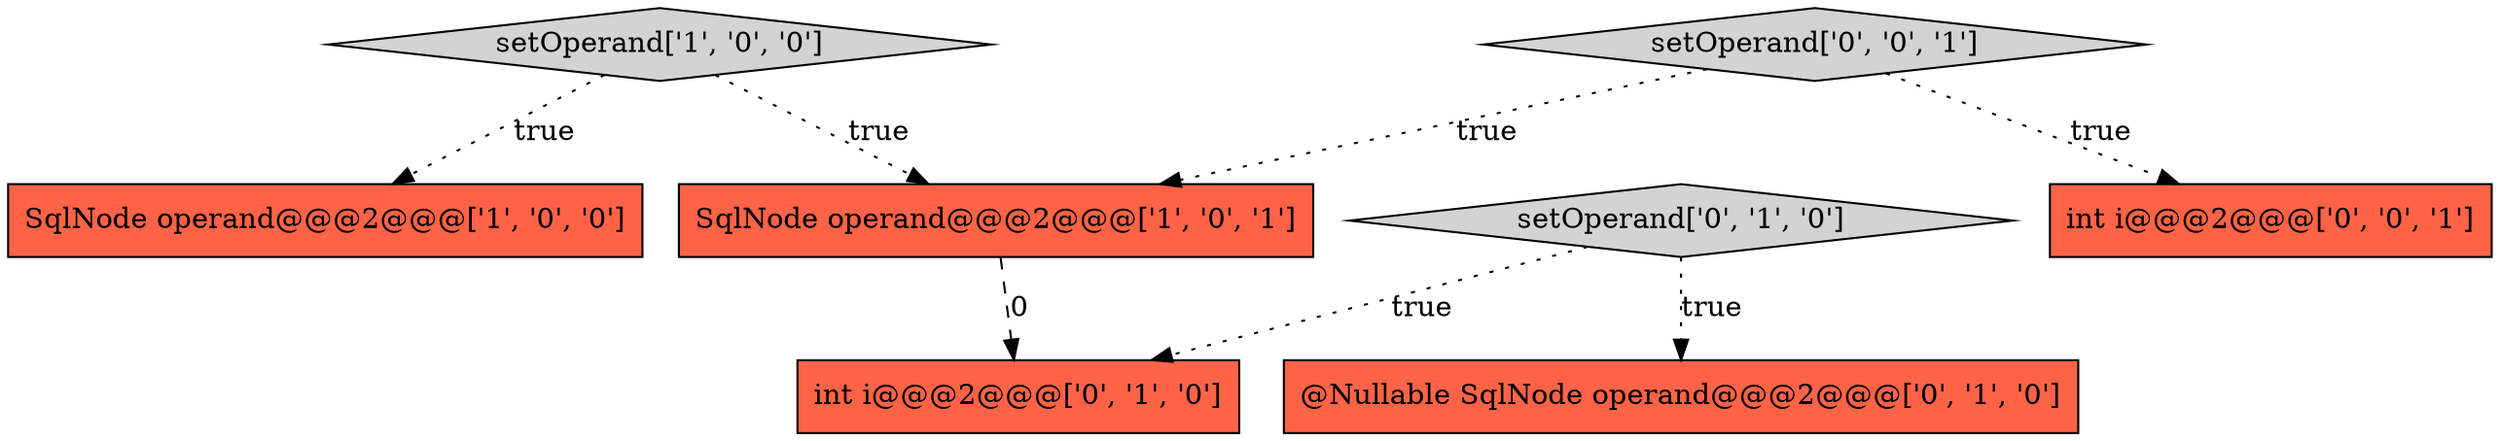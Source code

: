 digraph {
0 [style = filled, label = "setOperand['1', '0', '0']", fillcolor = lightgray, shape = diamond image = "AAA0AAABBB1BBB"];
7 [style = filled, label = "setOperand['0', '0', '1']", fillcolor = lightgray, shape = diamond image = "AAA0AAABBB3BBB"];
3 [style = filled, label = "setOperand['0', '1', '0']", fillcolor = lightgray, shape = diamond image = "AAA0AAABBB2BBB"];
5 [style = filled, label = "int i@@@2@@@['0', '1', '0']", fillcolor = tomato, shape = box image = "AAA1AAABBB2BBB"];
1 [style = filled, label = "SqlNode operand@@@2@@@['1', '0', '0']", fillcolor = tomato, shape = box image = "AAA0AAABBB1BBB"];
2 [style = filled, label = "SqlNode operand@@@2@@@['1', '0', '1']", fillcolor = tomato, shape = box image = "AAA0AAABBB1BBB"];
6 [style = filled, label = "int i@@@2@@@['0', '0', '1']", fillcolor = tomato, shape = box image = "AAA0AAABBB3BBB"];
4 [style = filled, label = "@Nullable SqlNode operand@@@2@@@['0', '1', '0']", fillcolor = tomato, shape = box image = "AAA0AAABBB2BBB"];
0->2 [style = dotted, label="true"];
7->2 [style = dotted, label="true"];
0->1 [style = dotted, label="true"];
2->5 [style = dashed, label="0"];
3->4 [style = dotted, label="true"];
3->5 [style = dotted, label="true"];
7->6 [style = dotted, label="true"];
}
